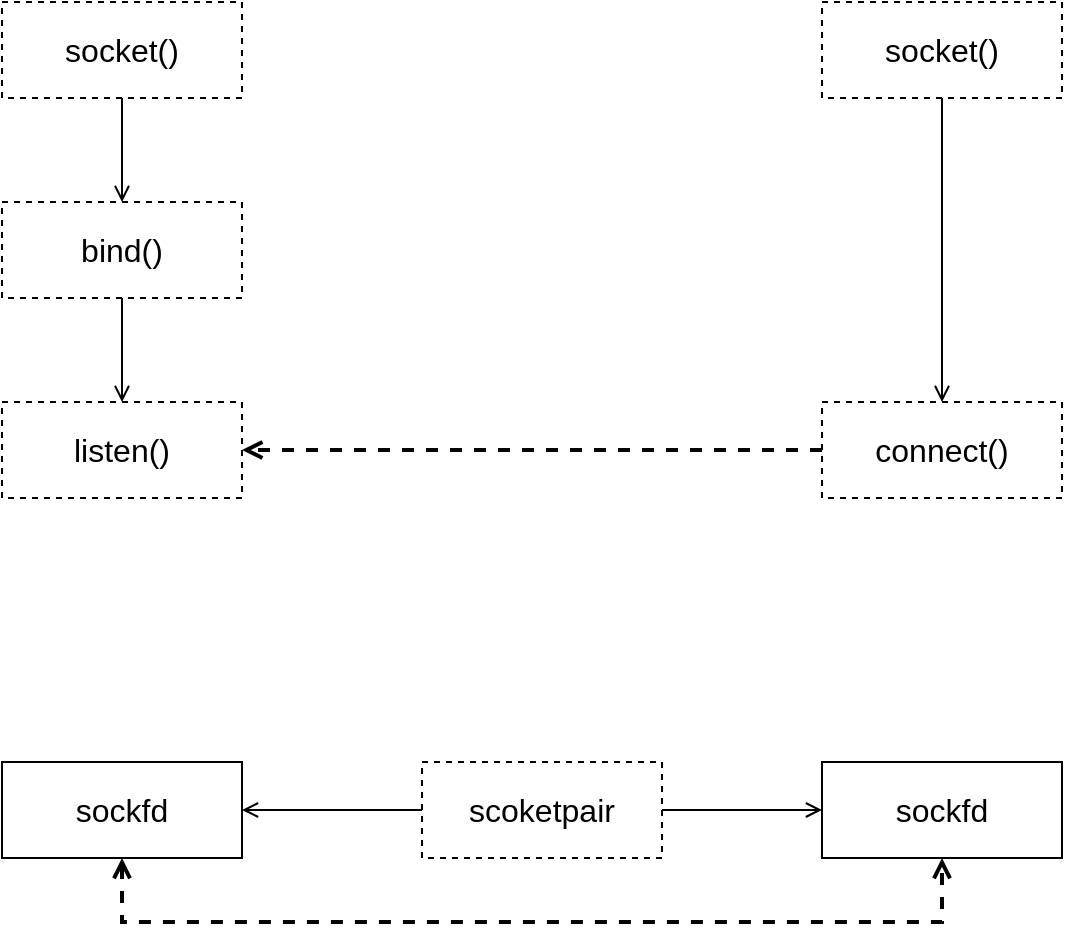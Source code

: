 <mxfile version="15.4.0" type="device" pages="3"><diagram id="IJ4Ecuv7VLFuqYR-N3gG" name="connect"><mxGraphModel dx="1086" dy="966" grid="1" gridSize="10" guides="1" tooltips="1" connect="1" arrows="1" fold="1" page="1" pageScale="1" pageWidth="827" pageHeight="1169" math="0" shadow="0"><root><mxCell id="0"/><mxCell id="1" parent="0"/><mxCell id="Uu6EKZk8DYEM0BUE99yZ-7" style="edgeStyle=orthogonalEdgeStyle;rounded=0;orthogonalLoop=1;jettySize=auto;html=1;exitX=0.5;exitY=1;exitDx=0;exitDy=0;entryX=0.5;entryY=0;entryDx=0;entryDy=0;fontSize=16;endArrow=open;endFill=0;" edge="1" parent="1" source="Uu6EKZk8DYEM0BUE99yZ-1" target="Uu6EKZk8DYEM0BUE99yZ-3"><mxGeometry relative="1" as="geometry"/></mxCell><mxCell id="Uu6EKZk8DYEM0BUE99yZ-1" value="socket()" style="rounded=0;whiteSpace=wrap;html=1;strokeWidth=1;fontSize=16;dashed=1;" vertex="1" parent="1"><mxGeometry x="120" y="210" width="120" height="48" as="geometry"/></mxCell><mxCell id="Uu6EKZk8DYEM0BUE99yZ-9" style="edgeStyle=orthogonalEdgeStyle;rounded=0;orthogonalLoop=1;jettySize=auto;html=1;exitX=0.5;exitY=1;exitDx=0;exitDy=0;entryX=0.5;entryY=0;entryDx=0;entryDy=0;fontSize=16;endArrow=open;endFill=0;" edge="1" parent="1" source="Uu6EKZk8DYEM0BUE99yZ-2" target="Uu6EKZk8DYEM0BUE99yZ-6"><mxGeometry relative="1" as="geometry"/></mxCell><mxCell id="Uu6EKZk8DYEM0BUE99yZ-2" value="socket()" style="rounded=0;whiteSpace=wrap;html=1;strokeWidth=1;fontSize=16;dashed=1;" vertex="1" parent="1"><mxGeometry x="530" y="210" width="120" height="48" as="geometry"/></mxCell><mxCell id="Uu6EKZk8DYEM0BUE99yZ-8" style="edgeStyle=orthogonalEdgeStyle;rounded=0;orthogonalLoop=1;jettySize=auto;html=1;exitX=0.5;exitY=1;exitDx=0;exitDy=0;fontSize=16;endArrow=open;endFill=0;" edge="1" parent="1" source="Uu6EKZk8DYEM0BUE99yZ-3" target="Uu6EKZk8DYEM0BUE99yZ-4"><mxGeometry relative="1" as="geometry"/></mxCell><mxCell id="Uu6EKZk8DYEM0BUE99yZ-3" value="bind()" style="rounded=0;whiteSpace=wrap;html=1;strokeWidth=1;fontSize=16;dashed=1;" vertex="1" parent="1"><mxGeometry x="120" y="310" width="120" height="48" as="geometry"/></mxCell><mxCell id="Uu6EKZk8DYEM0BUE99yZ-4" value="listen()" style="rounded=0;whiteSpace=wrap;html=1;strokeWidth=1;fontSize=16;dashed=1;" vertex="1" parent="1"><mxGeometry x="120" y="410" width="120" height="48" as="geometry"/></mxCell><mxCell id="Uu6EKZk8DYEM0BUE99yZ-10" style="edgeStyle=orthogonalEdgeStyle;rounded=0;orthogonalLoop=1;jettySize=auto;html=1;exitX=0;exitY=0.5;exitDx=0;exitDy=0;entryX=1;entryY=0.5;entryDx=0;entryDy=0;fontSize=16;endArrow=open;endFill=0;dashed=1;strokeWidth=2;" edge="1" parent="1" source="Uu6EKZk8DYEM0BUE99yZ-6" target="Uu6EKZk8DYEM0BUE99yZ-4"><mxGeometry relative="1" as="geometry"/></mxCell><mxCell id="Uu6EKZk8DYEM0BUE99yZ-6" value="connect()" style="rounded=0;whiteSpace=wrap;html=1;strokeWidth=1;fontSize=16;dashed=1;" vertex="1" parent="1"><mxGeometry x="530" y="410" width="120" height="48" as="geometry"/></mxCell><mxCell id="Uu6EKZk8DYEM0BUE99yZ-16" style="edgeStyle=orthogonalEdgeStyle;rounded=0;orthogonalLoop=1;jettySize=auto;html=1;exitX=0.5;exitY=1;exitDx=0;exitDy=0;entryX=0.5;entryY=1;entryDx=0;entryDy=0;fontSize=16;endArrow=open;endFill=0;strokeWidth=2;dashed=1;startArrow=open;startFill=0;" edge="1" parent="1" source="Uu6EKZk8DYEM0BUE99yZ-11" target="Uu6EKZk8DYEM0BUE99yZ-12"><mxGeometry relative="1" as="geometry"><Array as="points"><mxPoint x="180" y="670"/><mxPoint x="590" y="670"/></Array></mxGeometry></mxCell><mxCell id="Uu6EKZk8DYEM0BUE99yZ-11" value="sockfd" style="rounded=0;whiteSpace=wrap;html=1;strokeWidth=1;fontSize=16;" vertex="1" parent="1"><mxGeometry x="120" y="590" width="120" height="48" as="geometry"/></mxCell><mxCell id="Uu6EKZk8DYEM0BUE99yZ-12" value="sockfd" style="rounded=0;whiteSpace=wrap;html=1;strokeWidth=1;fontSize=16;" vertex="1" parent="1"><mxGeometry x="530" y="590" width="120" height="48" as="geometry"/></mxCell><mxCell id="Uu6EKZk8DYEM0BUE99yZ-14" style="edgeStyle=orthogonalEdgeStyle;rounded=0;orthogonalLoop=1;jettySize=auto;html=1;exitX=0;exitY=0.5;exitDx=0;exitDy=0;entryX=1;entryY=0.5;entryDx=0;entryDy=0;fontSize=16;endArrow=open;endFill=0;strokeWidth=1;" edge="1" parent="1" source="Uu6EKZk8DYEM0BUE99yZ-13" target="Uu6EKZk8DYEM0BUE99yZ-11"><mxGeometry relative="1" as="geometry"/></mxCell><mxCell id="Uu6EKZk8DYEM0BUE99yZ-15" style="edgeStyle=orthogonalEdgeStyle;rounded=0;orthogonalLoop=1;jettySize=auto;html=1;exitX=1;exitY=0.5;exitDx=0;exitDy=0;entryX=0;entryY=0.5;entryDx=0;entryDy=0;fontSize=16;endArrow=open;endFill=0;strokeWidth=1;" edge="1" parent="1" source="Uu6EKZk8DYEM0BUE99yZ-13" target="Uu6EKZk8DYEM0BUE99yZ-12"><mxGeometry relative="1" as="geometry"/></mxCell><mxCell id="Uu6EKZk8DYEM0BUE99yZ-13" value="scoketpair" style="rounded=0;whiteSpace=wrap;html=1;strokeWidth=1;fontSize=16;dashed=1;" vertex="1" parent="1"><mxGeometry x="330" y="590" width="120" height="48" as="geometry"/></mxCell></root></mxGraphModel></diagram><diagram id="Y5aVWgI3bhYiAsA882il" name="transport-method"><mxGraphModel dx="1086" dy="966" grid="1" gridSize="10" guides="1" tooltips="1" connect="1" arrows="1" fold="1" page="1" pageScale="1" pageWidth="827" pageHeight="1169" math="0" shadow="0"><root><mxCell id="fGaaypJw2XVhJoWrHmf7-0"/><mxCell id="fGaaypJw2XVhJoWrHmf7-1" parent="fGaaypJw2XVhJoWrHmf7-0"/><mxCell id="fGaaypJw2XVhJoWrHmf7-4" style="edgeStyle=orthogonalEdgeStyle;rounded=0;orthogonalLoop=1;jettySize=auto;html=1;exitX=1;exitY=0.25;exitDx=0;exitDy=0;entryX=0;entryY=0.25;entryDx=0;entryDy=0;dashed=1;fontSize=16;startArrow=none;startFill=0;endArrow=open;endFill=0;strokeWidth=2;" edge="1" parent="fGaaypJw2XVhJoWrHmf7-1" source="fGaaypJw2XVhJoWrHmf7-2" target="fGaaypJw2XVhJoWrHmf7-3"><mxGeometry relative="1" as="geometry"/></mxCell><mxCell id="fGaaypJw2XVhJoWrHmf7-2" value="sockfd" style="rounded=0;whiteSpace=wrap;html=1;strokeWidth=1;fontSize=16;" vertex="1" parent="fGaaypJw2XVhJoWrHmf7-1"><mxGeometry x="170" y="420" width="120" height="48" as="geometry"/></mxCell><mxCell id="fGaaypJw2XVhJoWrHmf7-5" style="edgeStyle=orthogonalEdgeStyle;rounded=0;orthogonalLoop=1;jettySize=auto;html=1;exitX=0;exitY=0.75;exitDx=0;exitDy=0;entryX=1;entryY=0.75;entryDx=0;entryDy=0;dashed=1;fontSize=16;startArrow=none;startFill=0;endArrow=open;endFill=0;strokeWidth=2;" edge="1" parent="fGaaypJw2XVhJoWrHmf7-1" source="fGaaypJw2XVhJoWrHmf7-3" target="fGaaypJw2XVhJoWrHmf7-2"><mxGeometry relative="1" as="geometry"/></mxCell><mxCell id="fGaaypJw2XVhJoWrHmf7-3" value="sockfd" style="rounded=0;whiteSpace=wrap;html=1;strokeWidth=1;fontSize=16;" vertex="1" parent="fGaaypJw2XVhJoWrHmf7-1"><mxGeometry x="670" y="420" width="120" height="48" as="geometry"/></mxCell><mxCell id="fGaaypJw2XVhJoWrHmf7-12" style="edgeStyle=orthogonalEdgeStyle;rounded=0;orthogonalLoop=1;jettySize=auto;html=1;exitX=0.5;exitY=1;exitDx=0;exitDy=0;dashed=1;fontSize=16;startArrow=none;startFill=0;endArrow=open;endFill=0;strokeWidth=1;" edge="1" parent="fGaaypJw2XVhJoWrHmf7-1" source="fGaaypJw2XVhJoWrHmf7-9"><mxGeometry relative="1" as="geometry"><mxPoint x="320" y="430" as="targetPoint"/></mxGeometry></mxCell><mxCell id="fGaaypJw2XVhJoWrHmf7-9" value="send()" style="rounded=0;whiteSpace=wrap;html=1;strokeWidth=1;fontSize=16;dashed=1;" vertex="1" parent="fGaaypJw2XVhJoWrHmf7-1"><mxGeometry x="260" y="320" width="120" height="48" as="geometry"/></mxCell><mxCell id="fGaaypJw2XVhJoWrHmf7-13" style="edgeStyle=orthogonalEdgeStyle;rounded=0;orthogonalLoop=1;jettySize=auto;html=1;exitX=0.5;exitY=1;exitDx=0;exitDy=0;dashed=1;fontSize=16;startArrow=none;startFill=0;endArrow=open;endFill=0;strokeWidth=1;" edge="1" parent="fGaaypJw2XVhJoWrHmf7-1" source="fGaaypJw2XVhJoWrHmf7-10"><mxGeometry relative="1" as="geometry"><mxPoint x="470" y="430" as="targetPoint"/></mxGeometry></mxCell><mxCell id="fGaaypJw2XVhJoWrHmf7-10" value="sendto()" style="rounded=0;whiteSpace=wrap;html=1;strokeWidth=1;fontSize=16;dashed=1;" vertex="1" parent="fGaaypJw2XVhJoWrHmf7-1"><mxGeometry x="410" y="320" width="120" height="48" as="geometry"/></mxCell><mxCell id="fGaaypJw2XVhJoWrHmf7-14" style="edgeStyle=orthogonalEdgeStyle;rounded=0;orthogonalLoop=1;jettySize=auto;html=1;exitX=0.5;exitY=1;exitDx=0;exitDy=0;dashed=1;fontSize=16;startArrow=none;startFill=0;endArrow=open;endFill=0;strokeWidth=1;" edge="1" parent="fGaaypJw2XVhJoWrHmf7-1" source="fGaaypJw2XVhJoWrHmf7-11"><mxGeometry relative="1" as="geometry"><mxPoint x="620" y="430" as="targetPoint"/></mxGeometry></mxCell><mxCell id="fGaaypJw2XVhJoWrHmf7-11" value="sendmsg()" style="rounded=0;whiteSpace=wrap;html=1;strokeWidth=1;fontSize=16;dashed=1;" vertex="1" parent="fGaaypJw2XVhJoWrHmf7-1"><mxGeometry x="560" y="320" width="120" height="48" as="geometry"/></mxCell><mxCell id="fGaaypJw2XVhJoWrHmf7-18" style="edgeStyle=orthogonalEdgeStyle;rounded=0;orthogonalLoop=1;jettySize=auto;html=1;exitX=0.5;exitY=0;exitDx=0;exitDy=0;dashed=1;fontSize=16;startArrow=none;startFill=0;endArrow=open;endFill=0;strokeWidth=1;" edge="1" parent="fGaaypJw2XVhJoWrHmf7-1" source="fGaaypJw2XVhJoWrHmf7-15"><mxGeometry relative="1" as="geometry"><mxPoint x="320" y="456" as="targetPoint"/></mxGeometry></mxCell><mxCell id="fGaaypJw2XVhJoWrHmf7-15" value="recv()" style="rounded=0;whiteSpace=wrap;html=1;strokeWidth=1;fontSize=16;dashed=1;" vertex="1" parent="fGaaypJw2XVhJoWrHmf7-1"><mxGeometry x="260" y="520" width="120" height="48" as="geometry"/></mxCell><mxCell id="fGaaypJw2XVhJoWrHmf7-19" style="edgeStyle=orthogonalEdgeStyle;rounded=0;orthogonalLoop=1;jettySize=auto;html=1;exitX=0.5;exitY=0;exitDx=0;exitDy=0;dashed=1;fontSize=16;startArrow=none;startFill=0;endArrow=open;endFill=0;strokeWidth=1;" edge="1" parent="fGaaypJw2XVhJoWrHmf7-1" source="fGaaypJw2XVhJoWrHmf7-16"><mxGeometry relative="1" as="geometry"><mxPoint x="470" y="456" as="targetPoint"/></mxGeometry></mxCell><mxCell id="fGaaypJw2XVhJoWrHmf7-16" value="recvfrom()" style="rounded=0;whiteSpace=wrap;html=1;strokeWidth=1;fontSize=16;dashed=1;" vertex="1" parent="fGaaypJw2XVhJoWrHmf7-1"><mxGeometry x="410" y="520" width="120" height="48" as="geometry"/></mxCell><mxCell id="fGaaypJw2XVhJoWrHmf7-20" style="edgeStyle=orthogonalEdgeStyle;rounded=0;orthogonalLoop=1;jettySize=auto;html=1;exitX=0.5;exitY=0;exitDx=0;exitDy=0;dashed=1;fontSize=16;startArrow=none;startFill=0;endArrow=open;endFill=0;strokeWidth=1;" edge="1" parent="fGaaypJw2XVhJoWrHmf7-1" source="fGaaypJw2XVhJoWrHmf7-17"><mxGeometry relative="1" as="geometry"><mxPoint x="620" y="456" as="targetPoint"/></mxGeometry></mxCell><mxCell id="fGaaypJw2XVhJoWrHmf7-17" value="recvmsg()" style="rounded=0;whiteSpace=wrap;html=1;strokeWidth=1;fontSize=16;dashed=1;" vertex="1" parent="fGaaypJw2XVhJoWrHmf7-1"><mxGeometry x="560" y="520" width="120" height="48" as="geometry"/></mxCell><mxCell id="fGaaypJw2XVhJoWrHmf7-21" value="write()" style="rounded=0;whiteSpace=wrap;html=1;strokeWidth=1;fontSize=16;dashed=1;" vertex="1" parent="fGaaypJw2XVhJoWrHmf7-1"><mxGeometry x="240" y="740" width="120" height="48" as="geometry"/></mxCell><mxCell id="fGaaypJw2XVhJoWrHmf7-23" value="writev()" style="rounded=0;whiteSpace=wrap;html=1;strokeWidth=1;fontSize=16;dashed=1;" vertex="1" parent="fGaaypJw2XVhJoWrHmf7-1"><mxGeometry x="414" y="740" width="120" height="48" as="geometry"/></mxCell><mxCell id="fGaaypJw2XVhJoWrHmf7-25" value="sendfile()" style="rounded=0;whiteSpace=wrap;html=1;strokeWidth=1;fontSize=16;dashed=1;" vertex="1" parent="fGaaypJw2XVhJoWrHmf7-1"><mxGeometry x="590" y="740" width="120" height="48" as="geometry"/></mxCell><mxCell id="fGaaypJw2XVhJoWrHmf7-26" value="read()" style="rounded=0;whiteSpace=wrap;html=1;strokeWidth=1;fontSize=16;dashed=1;" vertex="1" parent="fGaaypJw2XVhJoWrHmf7-1"><mxGeometry x="330" y="660" width="120" height="48" as="geometry"/></mxCell><mxCell id="fGaaypJw2XVhJoWrHmf7-27" value="readv" style="rounded=0;whiteSpace=wrap;html=1;strokeWidth=1;fontSize=16;dashed=1;" vertex="1" parent="fGaaypJw2XVhJoWrHmf7-1"><mxGeometry x="510" y="660" width="120" height="48" as="geometry"/></mxCell><mxCell id="fGaaypJw2XVhJoWrHmf7-28" value="" style="rounded=0;whiteSpace=wrap;html=1;strokeWidth=1;fontSize=16;fillColor=none;dashed=1;" vertex="1" parent="fGaaypJw2XVhJoWrHmf7-1"><mxGeometry x="190" y="630" width="590" height="190" as="geometry"/></mxCell><mxCell id="fGaaypJw2XVhJoWrHmf7-29" value="standard I/O operations" style="text;html=1;align=center;verticalAlign=middle;resizable=0;points=[];autosize=1;strokeColor=none;fillColor=none;fontSize=16;fontStyle=3" vertex="1" parent="fGaaypJw2XVhJoWrHmf7-1"><mxGeometry x="190" y="610" width="200" height="20" as="geometry"/></mxCell><mxCell id="dw3NAvLtdm4UKP_C34Ro-0" value="local" style="text;html=1;align=center;verticalAlign=middle;resizable=0;points=[];autosize=1;strokeColor=none;fillColor=none;fontSize=16;fontStyle=3" vertex="1" parent="fGaaypJw2XVhJoWrHmf7-1"><mxGeometry x="170" y="400" width="50" height="20" as="geometry"/></mxCell></root></mxGraphModel></diagram><diagram id="CbdpxWtCLgcxWmfiQxhA" name="option"><mxGraphModel dx="1913" dy="966" grid="1" gridSize="10" guides="1" tooltips="1" connect="1" arrows="1" fold="1" page="1" pageScale="1" pageWidth="827" pageHeight="1169" math="0" shadow="0"><root><mxCell id="KfOMEmmdZ1Mc_RFKT4nY-0"/><mxCell id="KfOMEmmdZ1Mc_RFKT4nY-1" parent="KfOMEmmdZ1Mc_RFKT4nY-0"/><mxCell id="WIuafOKEoI5dcggMdmZv-0" style="edgeStyle=orthogonalEdgeStyle;rounded=0;orthogonalLoop=1;jettySize=auto;html=1;exitX=1;exitY=0.25;exitDx=0;exitDy=0;entryX=0;entryY=0.25;entryDx=0;entryDy=0;dashed=1;fontSize=16;startArrow=none;startFill=0;endArrow=open;endFill=0;strokeWidth=2;" edge="1" parent="KfOMEmmdZ1Mc_RFKT4nY-1" source="WIuafOKEoI5dcggMdmZv-1" target="WIuafOKEoI5dcggMdmZv-3"><mxGeometry relative="1" as="geometry"/></mxCell><mxCell id="WIuafOKEoI5dcggMdmZv-1" value="sockfd" style="rounded=0;whiteSpace=wrap;html=1;strokeWidth=1;fontSize=16;" vertex="1" parent="KfOMEmmdZ1Mc_RFKT4nY-1"><mxGeometry x="130" y="420" width="120" height="48" as="geometry"/></mxCell><mxCell id="WIuafOKEoI5dcggMdmZv-2" style="edgeStyle=orthogonalEdgeStyle;rounded=0;orthogonalLoop=1;jettySize=auto;html=1;exitX=0;exitY=0.75;exitDx=0;exitDy=0;entryX=1;entryY=0.75;entryDx=0;entryDy=0;dashed=1;fontSize=16;startArrow=none;startFill=0;endArrow=open;endFill=0;strokeWidth=2;" edge="1" parent="KfOMEmmdZ1Mc_RFKT4nY-1" source="WIuafOKEoI5dcggMdmZv-3" target="WIuafOKEoI5dcggMdmZv-1"><mxGeometry relative="1" as="geometry"/></mxCell><mxCell id="WIuafOKEoI5dcggMdmZv-3" value="sockfd" style="rounded=0;whiteSpace=wrap;html=1;strokeWidth=1;fontSize=16;" vertex="1" parent="KfOMEmmdZ1Mc_RFKT4nY-1"><mxGeometry x="630" y="420" width="120" height="48" as="geometry"/></mxCell><mxCell id="WIuafOKEoI5dcggMdmZv-4" value="local" style="text;html=1;align=center;verticalAlign=middle;resizable=0;points=[];autosize=1;strokeColor=none;fillColor=none;fontSize=16;fontStyle=3" vertex="1" parent="KfOMEmmdZ1Mc_RFKT4nY-1"><mxGeometry x="130" y="400" width="50" height="20" as="geometry"/></mxCell><mxCell id="YwuTyvj-nq61rwyB-15z-13" style="edgeStyle=orthogonalEdgeStyle;rounded=0;orthogonalLoop=1;jettySize=auto;html=1;exitX=0.5;exitY=1;exitDx=0;exitDy=0;entryX=0.5;entryY=0;entryDx=0;entryDy=0;dashed=1;fontSize=16;startArrow=none;startFill=0;endArrow=open;endFill=0;strokeWidth=1;" edge="1" parent="KfOMEmmdZ1Mc_RFKT4nY-1" source="YwuTyvj-nq61rwyB-15z-0" target="WIuafOKEoI5dcggMdmZv-1"><mxGeometry relative="1" as="geometry"/></mxCell><mxCell id="YwuTyvj-nq61rwyB-15z-0" value="getsockname()" style="rounded=0;whiteSpace=wrap;html=1;strokeWidth=1;fontSize=16;dashed=1;" vertex="1" parent="KfOMEmmdZ1Mc_RFKT4nY-1"><mxGeometry x="130" y="290" width="120" height="48" as="geometry"/></mxCell><mxCell id="YwuTyvj-nq61rwyB-15z-14" style="edgeStyle=orthogonalEdgeStyle;rounded=0;orthogonalLoop=1;jettySize=auto;html=1;exitX=0.5;exitY=1;exitDx=0;exitDy=0;entryX=0.5;entryY=0;entryDx=0;entryDy=0;dashed=1;fontSize=16;startArrow=none;startFill=0;endArrow=open;endFill=0;strokeWidth=1;" edge="1" parent="KfOMEmmdZ1Mc_RFKT4nY-1" source="YwuTyvj-nq61rwyB-15z-2" target="WIuafOKEoI5dcggMdmZv-3"><mxGeometry relative="1" as="geometry"/></mxCell><mxCell id="YwuTyvj-nq61rwyB-15z-2" value="getpeername" style="rounded=0;whiteSpace=wrap;html=1;strokeWidth=1;fontSize=16;dashed=1;" vertex="1" parent="KfOMEmmdZ1Mc_RFKT4nY-1"><mxGeometry x="630" y="290" width="120" height="48" as="geometry"/></mxCell><mxCell id="YwuTyvj-nq61rwyB-15z-9" style="edgeStyle=orthogonalEdgeStyle;rounded=0;orthogonalLoop=1;jettySize=auto;html=1;exitX=0.5;exitY=0;exitDx=0;exitDy=0;entryX=0.25;entryY=1;entryDx=0;entryDy=0;dashed=1;fontSize=16;startArrow=none;startFill=0;endArrow=open;endFill=0;strokeWidth=1;" edge="1" parent="KfOMEmmdZ1Mc_RFKT4nY-1" source="YwuTyvj-nq61rwyB-15z-5" target="WIuafOKEoI5dcggMdmZv-1"><mxGeometry relative="1" as="geometry"/></mxCell><mxCell id="YwuTyvj-nq61rwyB-15z-5" value="getsockopt" style="rounded=0;whiteSpace=wrap;html=1;strokeWidth=1;fontSize=16;dashed=1;" vertex="1" parent="KfOMEmmdZ1Mc_RFKT4nY-1"><mxGeometry x="-10" y="585" width="120" height="48" as="geometry"/></mxCell><mxCell id="YwuTyvj-nq61rwyB-15z-10" style="edgeStyle=orthogonalEdgeStyle;rounded=0;orthogonalLoop=1;jettySize=auto;html=1;exitX=0.5;exitY=0;exitDx=0;exitDy=0;entryX=0.75;entryY=1;entryDx=0;entryDy=0;dashed=1;fontSize=16;startArrow=none;startFill=0;endArrow=open;endFill=0;strokeWidth=1;" edge="1" parent="KfOMEmmdZ1Mc_RFKT4nY-1" source="YwuTyvj-nq61rwyB-15z-6" target="WIuafOKEoI5dcggMdmZv-1"><mxGeometry relative="1" as="geometry"/></mxCell><mxCell id="YwuTyvj-nq61rwyB-15z-6" value="setsockopt" style="rounded=0;whiteSpace=wrap;html=1;strokeWidth=1;fontSize=16;dashed=1;" vertex="1" parent="KfOMEmmdZ1Mc_RFKT4nY-1"><mxGeometry x="270" y="585" width="120" height="48" as="geometry"/></mxCell><mxCell id="YwuTyvj-nq61rwyB-15z-16" style="edgeStyle=orthogonalEdgeStyle;rounded=0;orthogonalLoop=1;jettySize=auto;html=1;exitX=0.5;exitY=0;exitDx=0;exitDy=0;entryX=0.5;entryY=1;entryDx=0;entryDy=0;dashed=1;fontSize=16;startArrow=none;startFill=0;endArrow=open;endFill=0;strokeWidth=1;" edge="1" parent="KfOMEmmdZ1Mc_RFKT4nY-1" source="YwuTyvj-nq61rwyB-15z-15" target="WIuafOKEoI5dcggMdmZv-1"><mxGeometry relative="1" as="geometry"/></mxCell><mxCell id="YwuTyvj-nq61rwyB-15z-15" value="ioctl" style="rounded=0;whiteSpace=wrap;html=1;strokeWidth=1;fontSize=16;dashed=1;" vertex="1" parent="KfOMEmmdZ1Mc_RFKT4nY-1"><mxGeometry x="130" y="585" width="120" height="48" as="geometry"/></mxCell></root></mxGraphModel></diagram></mxfile>